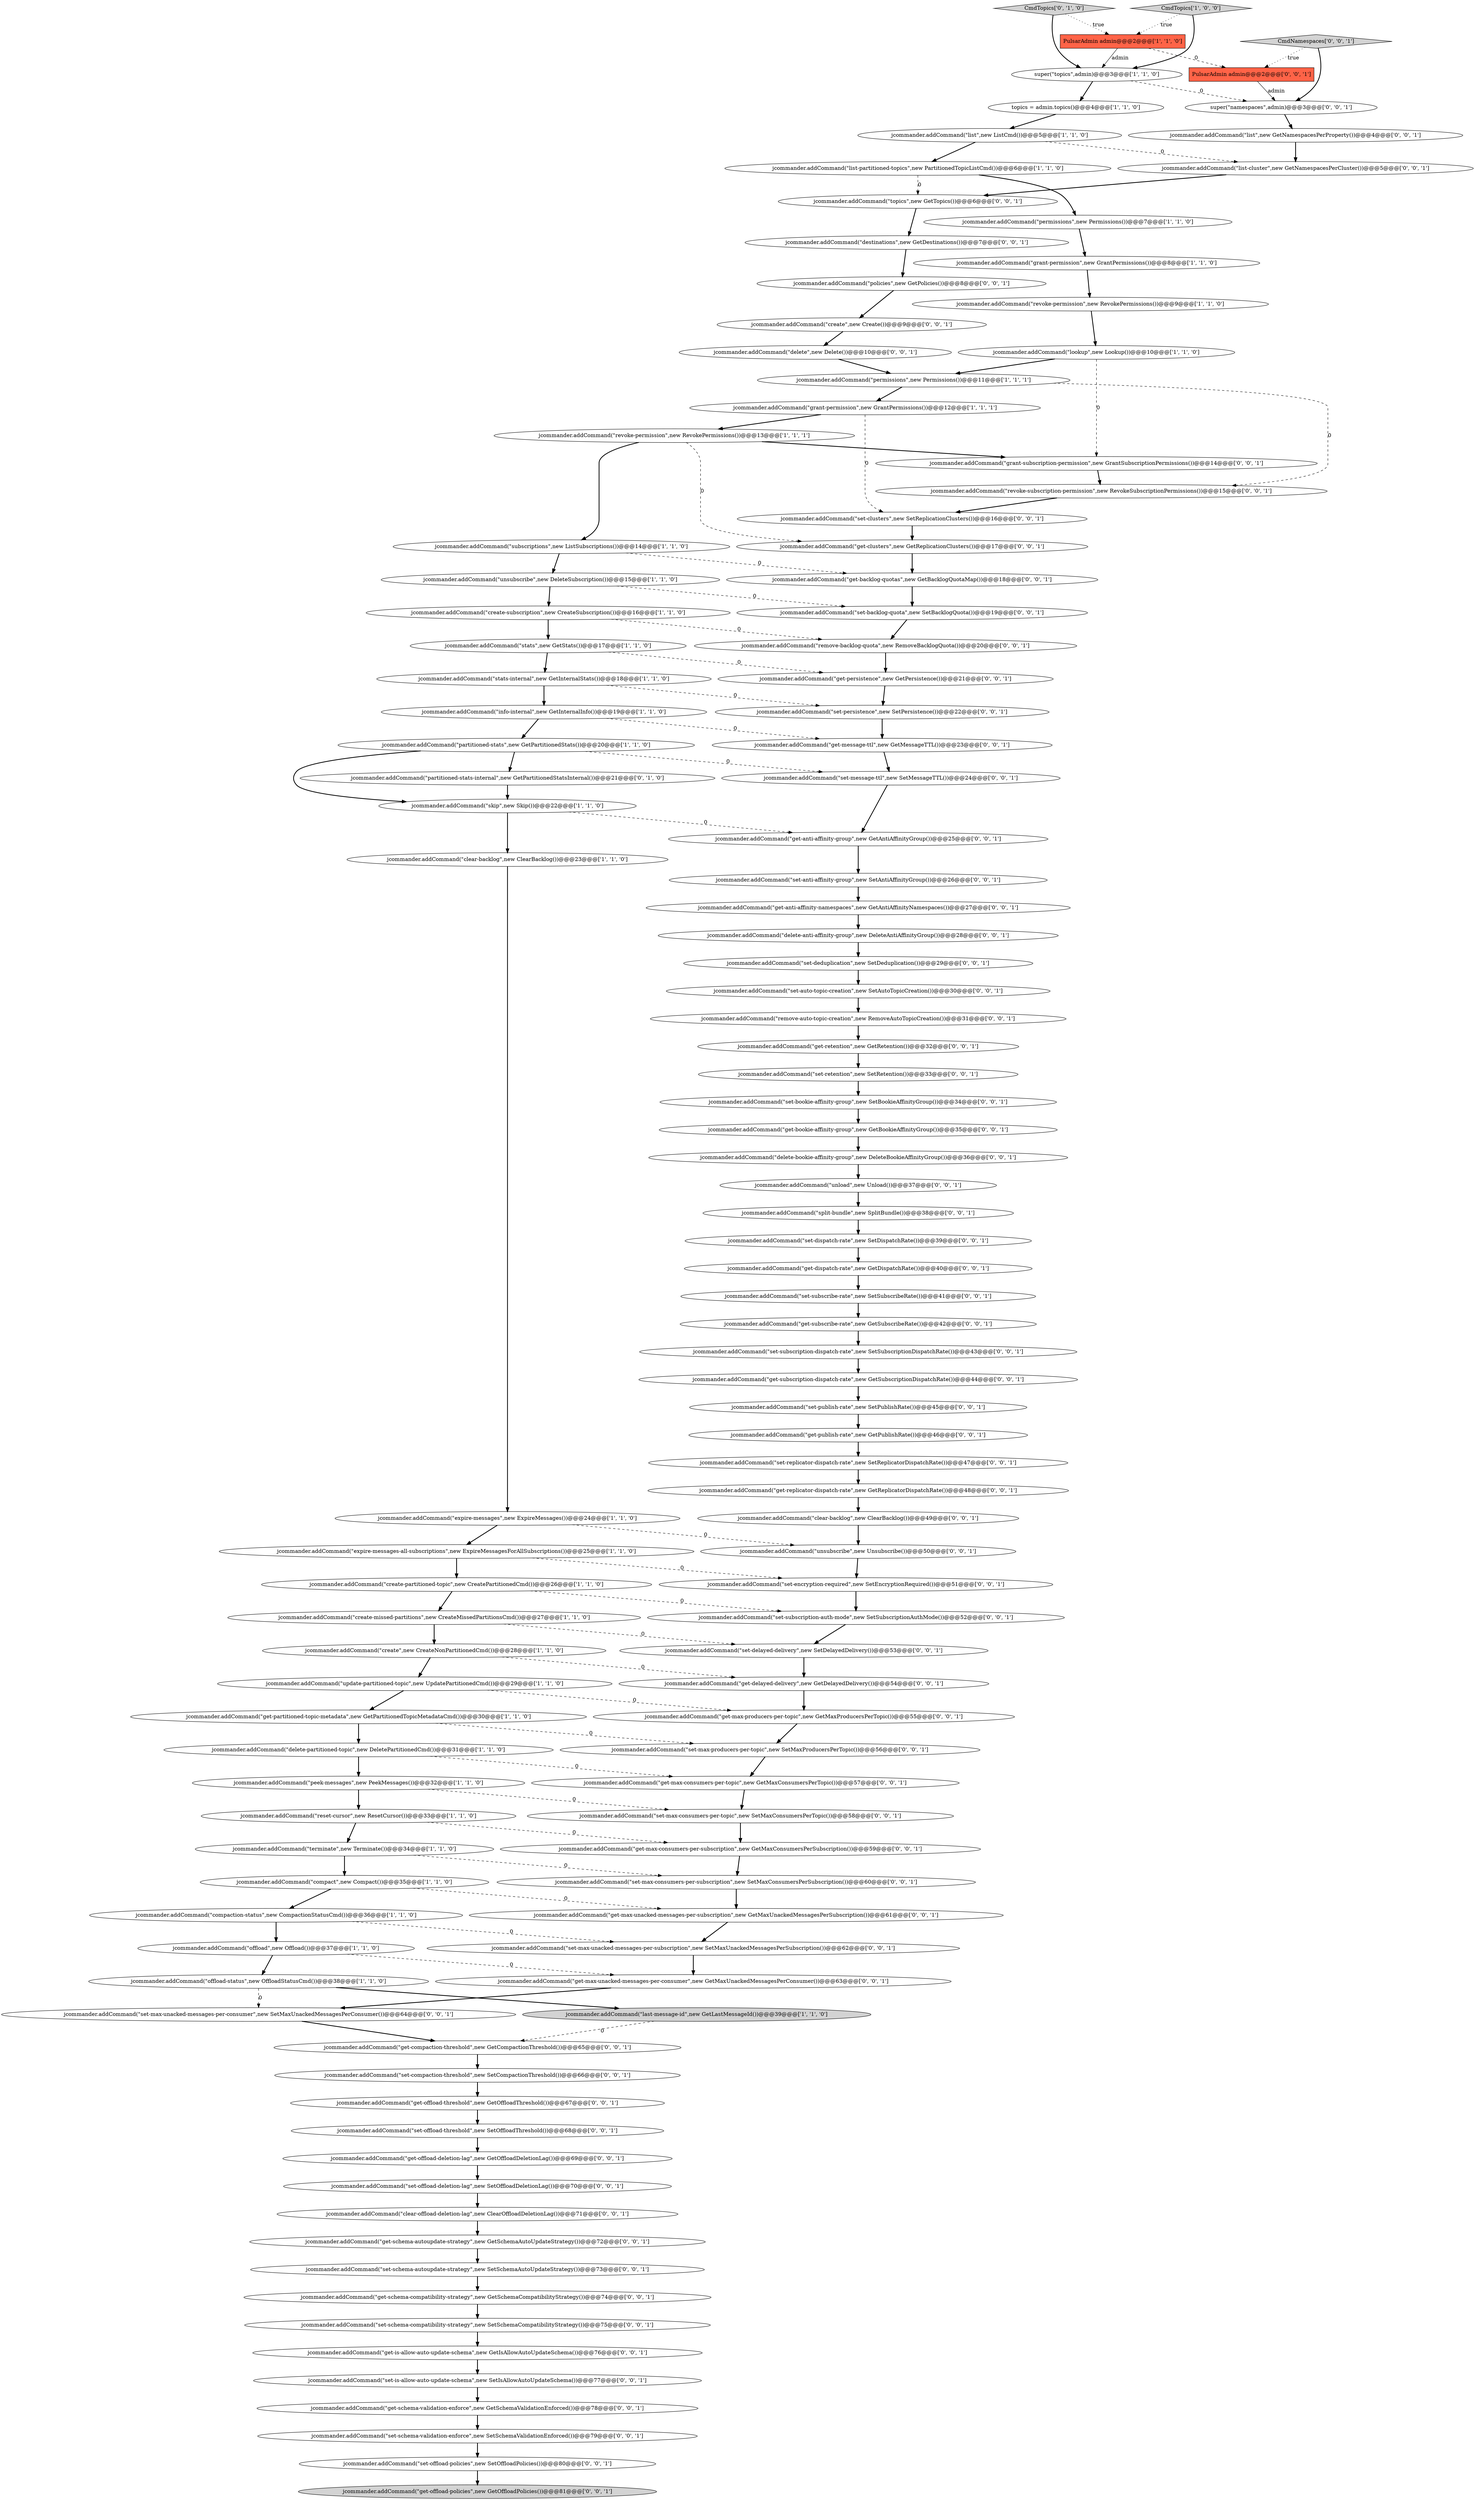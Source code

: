 digraph {
15 [style = filled, label = "jcommander.addCommand(\"stats\",new GetStats())@@@17@@@['1', '1', '0']", fillcolor = white, shape = ellipse image = "AAA0AAABBB1BBB"];
95 [style = filled, label = "jcommander.addCommand(\"set-max-consumers-per-subscription\",new SetMaxConsumersPerSubscription())@@@60@@@['0', '0', '1']", fillcolor = white, shape = ellipse image = "AAA0AAABBB3BBB"];
22 [style = filled, label = "jcommander.addCommand(\"subscriptions\",new ListSubscriptions())@@@14@@@['1', '1', '0']", fillcolor = white, shape = ellipse image = "AAA0AAABBB1BBB"];
75 [style = filled, label = "jcommander.addCommand(\"set-retention\",new SetRetention())@@@33@@@['0', '0', '1']", fillcolor = white, shape = ellipse image = "AAA0AAABBB3BBB"];
90 [style = filled, label = "jcommander.addCommand(\"unsubscribe\",new Unsubscribe())@@@50@@@['0', '0', '1']", fillcolor = white, shape = ellipse image = "AAA0AAABBB3BBB"];
111 [style = filled, label = "jcommander.addCommand(\"get-retention\",new GetRetention())@@@32@@@['0', '0', '1']", fillcolor = white, shape = ellipse image = "AAA0AAABBB3BBB"];
35 [style = filled, label = "jcommander.addCommand(\"expire-messages-all-subscriptions\",new ExpireMessagesForAllSubscriptions())@@@25@@@['1', '1', '0']", fillcolor = white, shape = ellipse image = "AAA0AAABBB1BBB"];
31 [style = filled, label = "jcommander.addCommand(\"compaction-status\",new CompactionStatusCmd())@@@36@@@['1', '1', '0']", fillcolor = white, shape = ellipse image = "AAA0AAABBB1BBB"];
45 [style = filled, label = "jcommander.addCommand(\"grant-subscription-permission\",new GrantSubscriptionPermissions())@@@14@@@['0', '0', '1']", fillcolor = white, shape = ellipse image = "AAA0AAABBB3BBB"];
54 [style = filled, label = "jcommander.addCommand(\"set-offload-policies\",new SetOffloadPolicies())@@@80@@@['0', '0', '1']", fillcolor = white, shape = ellipse image = "AAA0AAABBB3BBB"];
3 [style = filled, label = "jcommander.addCommand(\"get-partitioned-topic-metadata\",new GetPartitionedTopicMetadataCmd())@@@30@@@['1', '1', '0']", fillcolor = white, shape = ellipse image = "AAA0AAABBB1BBB"];
64 [style = filled, label = "jcommander.addCommand(\"set-max-producers-per-topic\",new SetMaxProducersPerTopic())@@@56@@@['0', '0', '1']", fillcolor = white, shape = ellipse image = "AAA0AAABBB3BBB"];
98 [style = filled, label = "jcommander.addCommand(\"get-dispatch-rate\",new GetDispatchRate())@@@40@@@['0', '0', '1']", fillcolor = white, shape = ellipse image = "AAA0AAABBB3BBB"];
49 [style = filled, label = "jcommander.addCommand(\"set-subscription-auth-mode\",new SetSubscriptionAuthMode())@@@52@@@['0', '0', '1']", fillcolor = white, shape = ellipse image = "AAA0AAABBB3BBB"];
86 [style = filled, label = "jcommander.addCommand(\"set-max-unacked-messages-per-subscription\",new SetMaxUnackedMessagesPerSubscription())@@@62@@@['0', '0', '1']", fillcolor = white, shape = ellipse image = "AAA0AAABBB3BBB"];
23 [style = filled, label = "jcommander.addCommand(\"delete-partitioned-topic\",new DeletePartitionedCmd())@@@31@@@['1', '1', '0']", fillcolor = white, shape = ellipse image = "AAA0AAABBB1BBB"];
117 [style = filled, label = "jcommander.addCommand(\"set-publish-rate\",new SetPublishRate())@@@45@@@['0', '0', '1']", fillcolor = white, shape = ellipse image = "AAA0AAABBB3BBB"];
18 [style = filled, label = "super(\"topics\",admin)@@@3@@@['1', '1', '0']", fillcolor = white, shape = ellipse image = "AAA0AAABBB1BBB"];
19 [style = filled, label = "jcommander.addCommand(\"list\",new ListCmd())@@@5@@@['1', '1', '0']", fillcolor = white, shape = ellipse image = "AAA0AAABBB1BBB"];
14 [style = filled, label = "jcommander.addCommand(\"create\",new CreateNonPartitionedCmd())@@@28@@@['1', '1', '0']", fillcolor = white, shape = ellipse image = "AAA0AAABBB1BBB"];
99 [style = filled, label = "jcommander.addCommand(\"get-schema-validation-enforce\",new GetSchemaValidationEnforced())@@@78@@@['0', '0', '1']", fillcolor = white, shape = ellipse image = "AAA0AAABBB3BBB"];
109 [style = filled, label = "jcommander.addCommand(\"get-max-unacked-messages-per-subscription\",new GetMaxUnackedMessagesPerSubscription())@@@61@@@['0', '0', '1']", fillcolor = white, shape = ellipse image = "AAA0AAABBB3BBB"];
68 [style = filled, label = "jcommander.addCommand(\"set-dispatch-rate\",new SetDispatchRate())@@@39@@@['0', '0', '1']", fillcolor = white, shape = ellipse image = "AAA0AAABBB3BBB"];
46 [style = filled, label = "jcommander.addCommand(\"get-message-ttl\",new GetMessageTTL())@@@23@@@['0', '0', '1']", fillcolor = white, shape = ellipse image = "AAA0AAABBB3BBB"];
110 [style = filled, label = "jcommander.addCommand(\"get-anti-affinity-namespaces\",new GetAntiAffinityNamespaces())@@@27@@@['0', '0', '1']", fillcolor = white, shape = ellipse image = "AAA0AAABBB3BBB"];
34 [style = filled, label = "jcommander.addCommand(\"partitioned-stats\",new GetPartitionedStats())@@@20@@@['1', '1', '0']", fillcolor = white, shape = ellipse image = "AAA0AAABBB1BBB"];
62 [style = filled, label = "jcommander.addCommand(\"get-clusters\",new GetReplicationClusters())@@@17@@@['0', '0', '1']", fillcolor = white, shape = ellipse image = "AAA0AAABBB3BBB"];
79 [style = filled, label = "PulsarAdmin admin@@@2@@@['0', '0', '1']", fillcolor = tomato, shape = box image = "AAA0AAABBB3BBB"];
25 [style = filled, label = "jcommander.addCommand(\"permissions\",new Permissions())@@@7@@@['1', '1', '0']", fillcolor = white, shape = ellipse image = "AAA0AAABBB1BBB"];
105 [style = filled, label = "jcommander.addCommand(\"delete-anti-affinity-group\",new DeleteAntiAffinityGroup())@@@28@@@['0', '0', '1']", fillcolor = white, shape = ellipse image = "AAA0AAABBB3BBB"];
87 [style = filled, label = "jcommander.addCommand(\"set-schema-autoupdate-strategy\",new SetSchemaAutoUpdateStrategy())@@@73@@@['0', '0', '1']", fillcolor = white, shape = ellipse image = "AAA0AAABBB3BBB"];
10 [style = filled, label = "jcommander.addCommand(\"reset-cursor\",new ResetCursor())@@@33@@@['1', '1', '0']", fillcolor = white, shape = ellipse image = "AAA0AAABBB1BBB"];
102 [style = filled, label = "jcommander.addCommand(\"get-offload-deletion-lag\",new GetOffloadDeletionLag())@@@69@@@['0', '0', '1']", fillcolor = white, shape = ellipse image = "AAA0AAABBB3BBB"];
112 [style = filled, label = "jcommander.addCommand(\"remove-backlog-quota\",new RemoveBacklogQuota())@@@20@@@['0', '0', '1']", fillcolor = white, shape = ellipse image = "AAA0AAABBB3BBB"];
84 [style = filled, label = "jcommander.addCommand(\"unload\",new Unload())@@@37@@@['0', '0', '1']", fillcolor = white, shape = ellipse image = "AAA0AAABBB3BBB"];
42 [style = filled, label = "jcommander.addCommand(\"set-delayed-delivery\",new SetDelayedDelivery())@@@53@@@['0', '0', '1']", fillcolor = white, shape = ellipse image = "AAA0AAABBB3BBB"];
69 [style = filled, label = "jcommander.addCommand(\"set-max-unacked-messages-per-consumer\",new SetMaxUnackedMessagesPerConsumer())@@@64@@@['0', '0', '1']", fillcolor = white, shape = ellipse image = "AAA0AAABBB3BBB"];
63 [style = filled, label = "jcommander.addCommand(\"set-replicator-dispatch-rate\",new SetReplicatorDispatchRate())@@@47@@@['0', '0', '1']", fillcolor = white, shape = ellipse image = "AAA0AAABBB3BBB"];
12 [style = filled, label = "jcommander.addCommand(\"offload\",new Offload())@@@37@@@['1', '1', '0']", fillcolor = white, shape = ellipse image = "AAA0AAABBB1BBB"];
9 [style = filled, label = "jcommander.addCommand(\"clear-backlog\",new ClearBacklog())@@@23@@@['1', '1', '0']", fillcolor = white, shape = ellipse image = "AAA0AAABBB1BBB"];
38 [style = filled, label = "CmdTopics['0', '1', '0']", fillcolor = lightgray, shape = diamond image = "AAA0AAABBB2BBB"];
39 [style = filled, label = "jcommander.addCommand(\"partitioned-stats-internal\",new GetPartitionedStatsInternal())@@@21@@@['0', '1', '0']", fillcolor = white, shape = ellipse image = "AAA1AAABBB2BBB"];
106 [style = filled, label = "jcommander.addCommand(\"delete\",new Delete())@@@10@@@['0', '0', '1']", fillcolor = white, shape = ellipse image = "AAA0AAABBB3BBB"];
104 [style = filled, label = "jcommander.addCommand(\"set-persistence\",new SetPersistence())@@@22@@@['0', '0', '1']", fillcolor = white, shape = ellipse image = "AAA0AAABBB3BBB"];
77 [style = filled, label = "jcommander.addCommand(\"set-encryption-required\",new SetEncryptionRequired())@@@51@@@['0', '0', '1']", fillcolor = white, shape = ellipse image = "AAA0AAABBB3BBB"];
24 [style = filled, label = "jcommander.addCommand(\"compact\",new Compact())@@@35@@@['1', '1', '0']", fillcolor = white, shape = ellipse image = "AAA0AAABBB1BBB"];
52 [style = filled, label = "jcommander.addCommand(\"set-auto-topic-creation\",new SetAutoTopicCreation())@@@30@@@['0', '0', '1']", fillcolor = white, shape = ellipse image = "AAA0AAABBB3BBB"];
26 [style = filled, label = "topics = admin.topics()@@@4@@@['1', '1', '0']", fillcolor = white, shape = ellipse image = "AAA0AAABBB1BBB"];
89 [style = filled, label = "jcommander.addCommand(\"get-backlog-quotas\",new GetBacklogQuotaMap())@@@18@@@['0', '0', '1']", fillcolor = white, shape = ellipse image = "AAA0AAABBB3BBB"];
50 [style = filled, label = "jcommander.addCommand(\"set-compaction-threshold\",new SetCompactionThreshold())@@@66@@@['0', '0', '1']", fillcolor = white, shape = ellipse image = "AAA0AAABBB3BBB"];
60 [style = filled, label = "jcommander.addCommand(\"set-offload-threshold\",new SetOffloadThreshold())@@@68@@@['0', '0', '1']", fillcolor = white, shape = ellipse image = "AAA0AAABBB3BBB"];
6 [style = filled, label = "jcommander.addCommand(\"offload-status\",new OffloadStatusCmd())@@@38@@@['1', '1', '0']", fillcolor = white, shape = ellipse image = "AAA0AAABBB1BBB"];
101 [style = filled, label = "jcommander.addCommand(\"get-offload-threshold\",new GetOffloadThreshold())@@@67@@@['0', '0', '1']", fillcolor = white, shape = ellipse image = "AAA0AAABBB3BBB"];
65 [style = filled, label = "jcommander.addCommand(\"set-schema-compatibility-strategy\",new SetSchemaCompatibilityStrategy())@@@75@@@['0', '0', '1']", fillcolor = white, shape = ellipse image = "AAA0AAABBB3BBB"];
58 [style = filled, label = "jcommander.addCommand(\"set-is-allow-auto-update-schema\",new SetIsAllowAutoUpdateSchema())@@@77@@@['0', '0', '1']", fillcolor = white, shape = ellipse image = "AAA0AAABBB3BBB"];
74 [style = filled, label = "jcommander.addCommand(\"get-subscription-dispatch-rate\",new GetSubscriptionDispatchRate())@@@44@@@['0', '0', '1']", fillcolor = white, shape = ellipse image = "AAA0AAABBB3BBB"];
80 [style = filled, label = "super(\"namespaces\",admin)@@@3@@@['0', '0', '1']", fillcolor = white, shape = ellipse image = "AAA0AAABBB3BBB"];
36 [style = filled, label = "jcommander.addCommand(\"create-partitioned-topic\",new CreatePartitionedCmd())@@@26@@@['1', '1', '0']", fillcolor = white, shape = ellipse image = "AAA0AAABBB1BBB"];
17 [style = filled, label = "jcommander.addCommand(\"list-partitioned-topics\",new PartitionedTopicListCmd())@@@6@@@['1', '1', '0']", fillcolor = white, shape = ellipse image = "AAA0AAABBB1BBB"];
7 [style = filled, label = "jcommander.addCommand(\"peek-messages\",new PeekMessages())@@@32@@@['1', '1', '0']", fillcolor = white, shape = ellipse image = "AAA0AAABBB1BBB"];
81 [style = filled, label = "jcommander.addCommand(\"list-cluster\",new GetNamespacesPerCluster())@@@5@@@['0', '0', '1']", fillcolor = white, shape = ellipse image = "AAA0AAABBB3BBB"];
57 [style = filled, label = "jcommander.addCommand(\"get-is-allow-auto-update-schema\",new GetIsAllowAutoUpdateSchema())@@@76@@@['0', '0', '1']", fillcolor = white, shape = ellipse image = "AAA0AAABBB3BBB"];
103 [style = filled, label = "jcommander.addCommand(\"get-bookie-affinity-group\",new GetBookieAffinityGroup())@@@35@@@['0', '0', '1']", fillcolor = white, shape = ellipse image = "AAA0AAABBB3BBB"];
82 [style = filled, label = "jcommander.addCommand(\"topics\",new GetTopics())@@@6@@@['0', '0', '1']", fillcolor = white, shape = ellipse image = "AAA0AAABBB3BBB"];
61 [style = filled, label = "jcommander.addCommand(\"set-message-ttl\",new SetMessageTTL())@@@24@@@['0', '0', '1']", fillcolor = white, shape = ellipse image = "AAA0AAABBB3BBB"];
83 [style = filled, label = "jcommander.addCommand(\"get-max-consumers-per-topic\",new GetMaxConsumersPerTopic())@@@57@@@['0', '0', '1']", fillcolor = white, shape = ellipse image = "AAA0AAABBB3BBB"];
107 [style = filled, label = "jcommander.addCommand(\"get-publish-rate\",new GetPublishRate())@@@46@@@['0', '0', '1']", fillcolor = white, shape = ellipse image = "AAA0AAABBB3BBB"];
67 [style = filled, label = "jcommander.addCommand(\"remove-auto-topic-creation\",new RemoveAutoTopicCreation())@@@31@@@['0', '0', '1']", fillcolor = white, shape = ellipse image = "AAA0AAABBB3BBB"];
20 [style = filled, label = "jcommander.addCommand(\"stats-internal\",new GetInternalStats())@@@18@@@['1', '1', '0']", fillcolor = white, shape = ellipse image = "AAA0AAABBB1BBB"];
32 [style = filled, label = "PulsarAdmin admin@@@2@@@['1', '1', '0']", fillcolor = tomato, shape = box image = "AAA0AAABBB1BBB"];
93 [style = filled, label = "jcommander.addCommand(\"delete-bookie-affinity-group\",new DeleteBookieAffinityGroup())@@@36@@@['0', '0', '1']", fillcolor = white, shape = ellipse image = "AAA0AAABBB3BBB"];
51 [style = filled, label = "jcommander.addCommand(\"get-max-consumers-per-subscription\",new GetMaxConsumersPerSubscription())@@@59@@@['0', '0', '1']", fillcolor = white, shape = ellipse image = "AAA0AAABBB3BBB"];
94 [style = filled, label = "jcommander.addCommand(\"list\",new GetNamespacesPerProperty())@@@4@@@['0', '0', '1']", fillcolor = white, shape = ellipse image = "AAA0AAABBB3BBB"];
1 [style = filled, label = "jcommander.addCommand(\"lookup\",new Lookup())@@@10@@@['1', '1', '0']", fillcolor = white, shape = ellipse image = "AAA0AAABBB1BBB"];
78 [style = filled, label = "jcommander.addCommand(\"get-persistence\",new GetPersistence())@@@21@@@['0', '0', '1']", fillcolor = white, shape = ellipse image = "AAA0AAABBB3BBB"];
55 [style = filled, label = "jcommander.addCommand(\"split-bundle\",new SplitBundle())@@@38@@@['0', '0', '1']", fillcolor = white, shape = ellipse image = "AAA0AAABBB3BBB"];
91 [style = filled, label = "jcommander.addCommand(\"get-max-producers-per-topic\",new GetMaxProducersPerTopic())@@@55@@@['0', '0', '1']", fillcolor = white, shape = ellipse image = "AAA0AAABBB3BBB"];
72 [style = filled, label = "jcommander.addCommand(\"clear-backlog\",new ClearBacklog())@@@49@@@['0', '0', '1']", fillcolor = white, shape = ellipse image = "AAA0AAABBB3BBB"];
59 [style = filled, label = "jcommander.addCommand(\"get-schema-autoupdate-strategy\",new GetSchemaAutoUpdateStrategy())@@@72@@@['0', '0', '1']", fillcolor = white, shape = ellipse image = "AAA0AAABBB3BBB"];
11 [style = filled, label = "jcommander.addCommand(\"revoke-permission\",new RevokePermissions())@@@9@@@['1', '1', '0']", fillcolor = white, shape = ellipse image = "AAA0AAABBB1BBB"];
13 [style = filled, label = "jcommander.addCommand(\"revoke-permission\",new RevokePermissions())@@@13@@@['1', '1', '1']", fillcolor = white, shape = ellipse image = "AAA0AAABBB1BBB"];
16 [style = filled, label = "jcommander.addCommand(\"update-partitioned-topic\",new UpdatePartitionedCmd())@@@29@@@['1', '1', '0']", fillcolor = white, shape = ellipse image = "AAA0AAABBB1BBB"];
70 [style = filled, label = "jcommander.addCommand(\"get-max-unacked-messages-per-consumer\",new GetMaxUnackedMessagesPerConsumer())@@@63@@@['0', '0', '1']", fillcolor = white, shape = ellipse image = "AAA0AAABBB3BBB"];
33 [style = filled, label = "jcommander.addCommand(\"expire-messages\",new ExpireMessages())@@@24@@@['1', '1', '0']", fillcolor = white, shape = ellipse image = "AAA0AAABBB1BBB"];
41 [style = filled, label = "CmdNamespaces['0', '0', '1']", fillcolor = lightgray, shape = diamond image = "AAA0AAABBB3BBB"];
0 [style = filled, label = "jcommander.addCommand(\"grant-permission\",new GrantPermissions())@@@8@@@['1', '1', '0']", fillcolor = white, shape = ellipse image = "AAA0AAABBB1BBB"];
30 [style = filled, label = "jcommander.addCommand(\"unsubscribe\",new DeleteSubscription())@@@15@@@['1', '1', '0']", fillcolor = white, shape = ellipse image = "AAA0AAABBB1BBB"];
116 [style = filled, label = "jcommander.addCommand(\"set-deduplication\",new SetDeduplication())@@@29@@@['0', '0', '1']", fillcolor = white, shape = ellipse image = "AAA0AAABBB3BBB"];
88 [style = filled, label = "jcommander.addCommand(\"get-delayed-delivery\",new GetDelayedDelivery())@@@54@@@['0', '0', '1']", fillcolor = white, shape = ellipse image = "AAA0AAABBB3BBB"];
37 [style = filled, label = "jcommander.addCommand(\"create-subscription\",new CreateSubscription())@@@16@@@['1', '1', '0']", fillcolor = white, shape = ellipse image = "AAA0AAABBB1BBB"];
47 [style = filled, label = "jcommander.addCommand(\"get-subscribe-rate\",new GetSubscribeRate())@@@42@@@['0', '0', '1']", fillcolor = white, shape = ellipse image = "AAA0AAABBB3BBB"];
2 [style = filled, label = "jcommander.addCommand(\"grant-permission\",new GrantPermissions())@@@12@@@['1', '1', '1']", fillcolor = white, shape = ellipse image = "AAA0AAABBB1BBB"];
73 [style = filled, label = "jcommander.addCommand(\"policies\",new GetPolicies())@@@8@@@['0', '0', '1']", fillcolor = white, shape = ellipse image = "AAA0AAABBB3BBB"];
53 [style = filled, label = "jcommander.addCommand(\"set-backlog-quota\",new SetBacklogQuota())@@@19@@@['0', '0', '1']", fillcolor = white, shape = ellipse image = "AAA0AAABBB3BBB"];
92 [style = filled, label = "jcommander.addCommand(\"destinations\",new GetDestinations())@@@7@@@['0', '0', '1']", fillcolor = white, shape = ellipse image = "AAA0AAABBB3BBB"];
40 [style = filled, label = "jcommander.addCommand(\"set-anti-affinity-group\",new SetAntiAffinityGroup())@@@26@@@['0', '0', '1']", fillcolor = white, shape = ellipse image = "AAA0AAABBB3BBB"];
56 [style = filled, label = "jcommander.addCommand(\"set-offload-deletion-lag\",new SetOffloadDeletionLag())@@@70@@@['0', '0', '1']", fillcolor = white, shape = ellipse image = "AAA0AAABBB3BBB"];
115 [style = filled, label = "jcommander.addCommand(\"set-subscribe-rate\",new SetSubscribeRate())@@@41@@@['0', '0', '1']", fillcolor = white, shape = ellipse image = "AAA0AAABBB3BBB"];
28 [style = filled, label = "CmdTopics['1', '0', '0']", fillcolor = lightgray, shape = diamond image = "AAA0AAABBB1BBB"];
100 [style = filled, label = "jcommander.addCommand(\"get-schema-compatibility-strategy\",new GetSchemaCompatibilityStrategy())@@@74@@@['0', '0', '1']", fillcolor = white, shape = ellipse image = "AAA0AAABBB3BBB"];
48 [style = filled, label = "jcommander.addCommand(\"get-replicator-dispatch-rate\",new GetReplicatorDispatchRate())@@@48@@@['0', '0', '1']", fillcolor = white, shape = ellipse image = "AAA0AAABBB3BBB"];
114 [style = filled, label = "jcommander.addCommand(\"set-bookie-affinity-group\",new SetBookieAffinityGroup())@@@34@@@['0', '0', '1']", fillcolor = white, shape = ellipse image = "AAA0AAABBB3BBB"];
85 [style = filled, label = "jcommander.addCommand(\"get-anti-affinity-group\",new GetAntiAffinityGroup())@@@25@@@['0', '0', '1']", fillcolor = white, shape = ellipse image = "AAA0AAABBB3BBB"];
71 [style = filled, label = "jcommander.addCommand(\"clear-offload-deletion-lag\",new ClearOffloadDeletionLag())@@@71@@@['0', '0', '1']", fillcolor = white, shape = ellipse image = "AAA0AAABBB3BBB"];
76 [style = filled, label = "jcommander.addCommand(\"revoke-subscription-permission\",new RevokeSubscriptionPermissions())@@@15@@@['0', '0', '1']", fillcolor = white, shape = ellipse image = "AAA0AAABBB3BBB"];
96 [style = filled, label = "jcommander.addCommand(\"get-offload-policies\",new GetOffloadPolicies())@@@81@@@['0', '0', '1']", fillcolor = lightgray, shape = ellipse image = "AAA0AAABBB3BBB"];
97 [style = filled, label = "jcommander.addCommand(\"set-clusters\",new SetReplicationClusters())@@@16@@@['0', '0', '1']", fillcolor = white, shape = ellipse image = "AAA0AAABBB3BBB"];
113 [style = filled, label = "jcommander.addCommand(\"set-subscription-dispatch-rate\",new SetSubscriptionDispatchRate())@@@43@@@['0', '0', '1']", fillcolor = white, shape = ellipse image = "AAA0AAABBB3BBB"];
44 [style = filled, label = "jcommander.addCommand(\"create\",new Create())@@@9@@@['0', '0', '1']", fillcolor = white, shape = ellipse image = "AAA0AAABBB3BBB"];
4 [style = filled, label = "jcommander.addCommand(\"permissions\",new Permissions())@@@11@@@['1', '1', '1']", fillcolor = white, shape = ellipse image = "AAA0AAABBB1BBB"];
5 [style = filled, label = "jcommander.addCommand(\"create-missed-partitions\",new CreateMissedPartitionsCmd())@@@27@@@['1', '1', '0']", fillcolor = white, shape = ellipse image = "AAA0AAABBB1BBB"];
21 [style = filled, label = "jcommander.addCommand(\"terminate\",new Terminate())@@@34@@@['1', '1', '0']", fillcolor = white, shape = ellipse image = "AAA0AAABBB1BBB"];
27 [style = filled, label = "jcommander.addCommand(\"info-internal\",new GetInternalInfo())@@@19@@@['1', '1', '0']", fillcolor = white, shape = ellipse image = "AAA0AAABBB1BBB"];
66 [style = filled, label = "jcommander.addCommand(\"set-schema-validation-enforce\",new SetSchemaValidationEnforced())@@@79@@@['0', '0', '1']", fillcolor = white, shape = ellipse image = "AAA0AAABBB3BBB"];
29 [style = filled, label = "jcommander.addCommand(\"last-message-id\",new GetLastMessageId())@@@39@@@['1', '1', '0']", fillcolor = lightgray, shape = ellipse image = "AAA0AAABBB1BBB"];
8 [style = filled, label = "jcommander.addCommand(\"skip\",new Skip())@@@22@@@['1', '1', '0']", fillcolor = white, shape = ellipse image = "AAA0AAABBB1BBB"];
43 [style = filled, label = "jcommander.addCommand(\"get-compaction-threshold\",new GetCompactionThreshold())@@@65@@@['0', '0', '1']", fillcolor = white, shape = ellipse image = "AAA0AAABBB3BBB"];
108 [style = filled, label = "jcommander.addCommand(\"set-max-consumers-per-topic\",new SetMaxConsumersPerTopic())@@@58@@@['0', '0', '1']", fillcolor = white, shape = ellipse image = "AAA0AAABBB3BBB"];
5->14 [style = bold, label=""];
20->27 [style = bold, label=""];
19->81 [style = dashed, label="0"];
5->42 [style = dashed, label="0"];
10->21 [style = bold, label=""];
13->45 [style = bold, label=""];
18->80 [style = dashed, label="0"];
12->70 [style = dashed, label="0"];
84->55 [style = bold, label=""];
81->82 [style = bold, label=""];
101->60 [style = bold, label=""];
90->77 [style = bold, label=""];
113->74 [style = bold, label=""];
4->2 [style = bold, label=""];
108->51 [style = bold, label=""];
3->23 [style = bold, label=""];
87->100 [style = bold, label=""];
59->87 [style = bold, label=""];
6->69 [style = dashed, label="0"];
111->75 [style = bold, label=""];
52->67 [style = bold, label=""];
65->57 [style = bold, label=""];
94->81 [style = bold, label=""];
104->46 [style = bold, label=""];
16->91 [style = dashed, label="0"];
21->95 [style = dashed, label="0"];
28->18 [style = bold, label=""];
61->85 [style = bold, label=""];
66->54 [style = bold, label=""];
31->86 [style = dashed, label="0"];
45->76 [style = bold, label=""];
27->34 [style = bold, label=""];
54->96 [style = bold, label=""];
17->82 [style = dashed, label="0"];
35->77 [style = dashed, label="0"];
4->76 [style = dashed, label="0"];
22->30 [style = bold, label=""];
117->107 [style = bold, label=""];
43->50 [style = bold, label=""];
38->18 [style = bold, label=""];
62->89 [style = bold, label=""];
48->72 [style = bold, label=""];
41->79 [style = dotted, label="true"];
44->106 [style = bold, label=""];
2->97 [style = dashed, label="0"];
33->90 [style = dashed, label="0"];
95->109 [style = bold, label=""];
79->80 [style = solid, label="admin"];
0->11 [style = bold, label=""];
26->19 [style = bold, label=""];
33->35 [style = bold, label=""];
76->97 [style = bold, label=""];
42->88 [style = bold, label=""];
23->83 [style = dashed, label="0"];
6->29 [style = bold, label=""];
91->64 [style = bold, label=""];
63->48 [style = bold, label=""];
35->36 [style = bold, label=""];
99->66 [style = bold, label=""];
78->104 [style = bold, label=""];
1->4 [style = bold, label=""];
7->108 [style = dashed, label="0"];
15->20 [style = bold, label=""];
10->51 [style = dashed, label="0"];
73->44 [style = bold, label=""];
34->39 [style = bold, label=""];
69->43 [style = bold, label=""];
32->79 [style = dashed, label="0"];
36->49 [style = dashed, label="0"];
112->78 [style = bold, label=""];
93->84 [style = bold, label=""];
68->98 [style = bold, label=""];
105->116 [style = bold, label=""];
8->85 [style = dashed, label="0"];
14->16 [style = bold, label=""];
89->53 [style = bold, label=""];
29->43 [style = dashed, label="0"];
2->13 [style = bold, label=""];
75->114 [style = bold, label=""];
50->101 [style = bold, label=""];
98->115 [style = bold, label=""];
27->46 [style = dashed, label="0"];
56->71 [style = bold, label=""];
20->104 [style = dashed, label="0"];
31->12 [style = bold, label=""];
86->70 [style = bold, label=""];
18->26 [style = bold, label=""];
92->73 [style = bold, label=""];
58->99 [style = bold, label=""];
24->31 [style = bold, label=""];
39->8 [style = bold, label=""];
16->3 [style = bold, label=""];
55->68 [style = bold, label=""];
19->17 [style = bold, label=""];
97->62 [style = bold, label=""];
85->40 [style = bold, label=""];
49->42 [style = bold, label=""];
64->83 [style = bold, label=""];
82->92 [style = bold, label=""];
24->109 [style = dashed, label="0"];
25->0 [style = bold, label=""];
13->62 [style = dashed, label="0"];
106->4 [style = bold, label=""];
37->15 [style = bold, label=""];
53->112 [style = bold, label=""];
88->91 [style = bold, label=""];
46->61 [style = bold, label=""];
67->111 [style = bold, label=""];
100->65 [style = bold, label=""];
115->47 [style = bold, label=""];
12->6 [style = bold, label=""];
57->58 [style = bold, label=""];
1->45 [style = dashed, label="0"];
41->80 [style = bold, label=""];
8->9 [style = bold, label=""];
80->94 [style = bold, label=""];
30->37 [style = bold, label=""];
102->56 [style = bold, label=""];
7->10 [style = bold, label=""];
109->86 [style = bold, label=""];
110->105 [style = bold, label=""];
13->22 [style = bold, label=""];
32->18 [style = solid, label="admin"];
38->32 [style = dotted, label="true"];
11->1 [style = bold, label=""];
36->5 [style = bold, label=""];
30->53 [style = dashed, label="0"];
21->24 [style = bold, label=""];
40->110 [style = bold, label=""];
71->59 [style = bold, label=""];
34->61 [style = dashed, label="0"];
3->64 [style = dashed, label="0"];
51->95 [style = bold, label=""];
9->33 [style = bold, label=""];
107->63 [style = bold, label=""];
37->112 [style = dashed, label="0"];
60->102 [style = bold, label=""];
116->52 [style = bold, label=""];
23->7 [style = bold, label=""];
14->88 [style = dashed, label="0"];
114->103 [style = bold, label=""];
34->8 [style = bold, label=""];
47->113 [style = bold, label=""];
28->32 [style = dotted, label="true"];
103->93 [style = bold, label=""];
77->49 [style = bold, label=""];
83->108 [style = bold, label=""];
22->89 [style = dashed, label="0"];
15->78 [style = dashed, label="0"];
17->25 [style = bold, label=""];
70->69 [style = bold, label=""];
74->117 [style = bold, label=""];
72->90 [style = bold, label=""];
}
